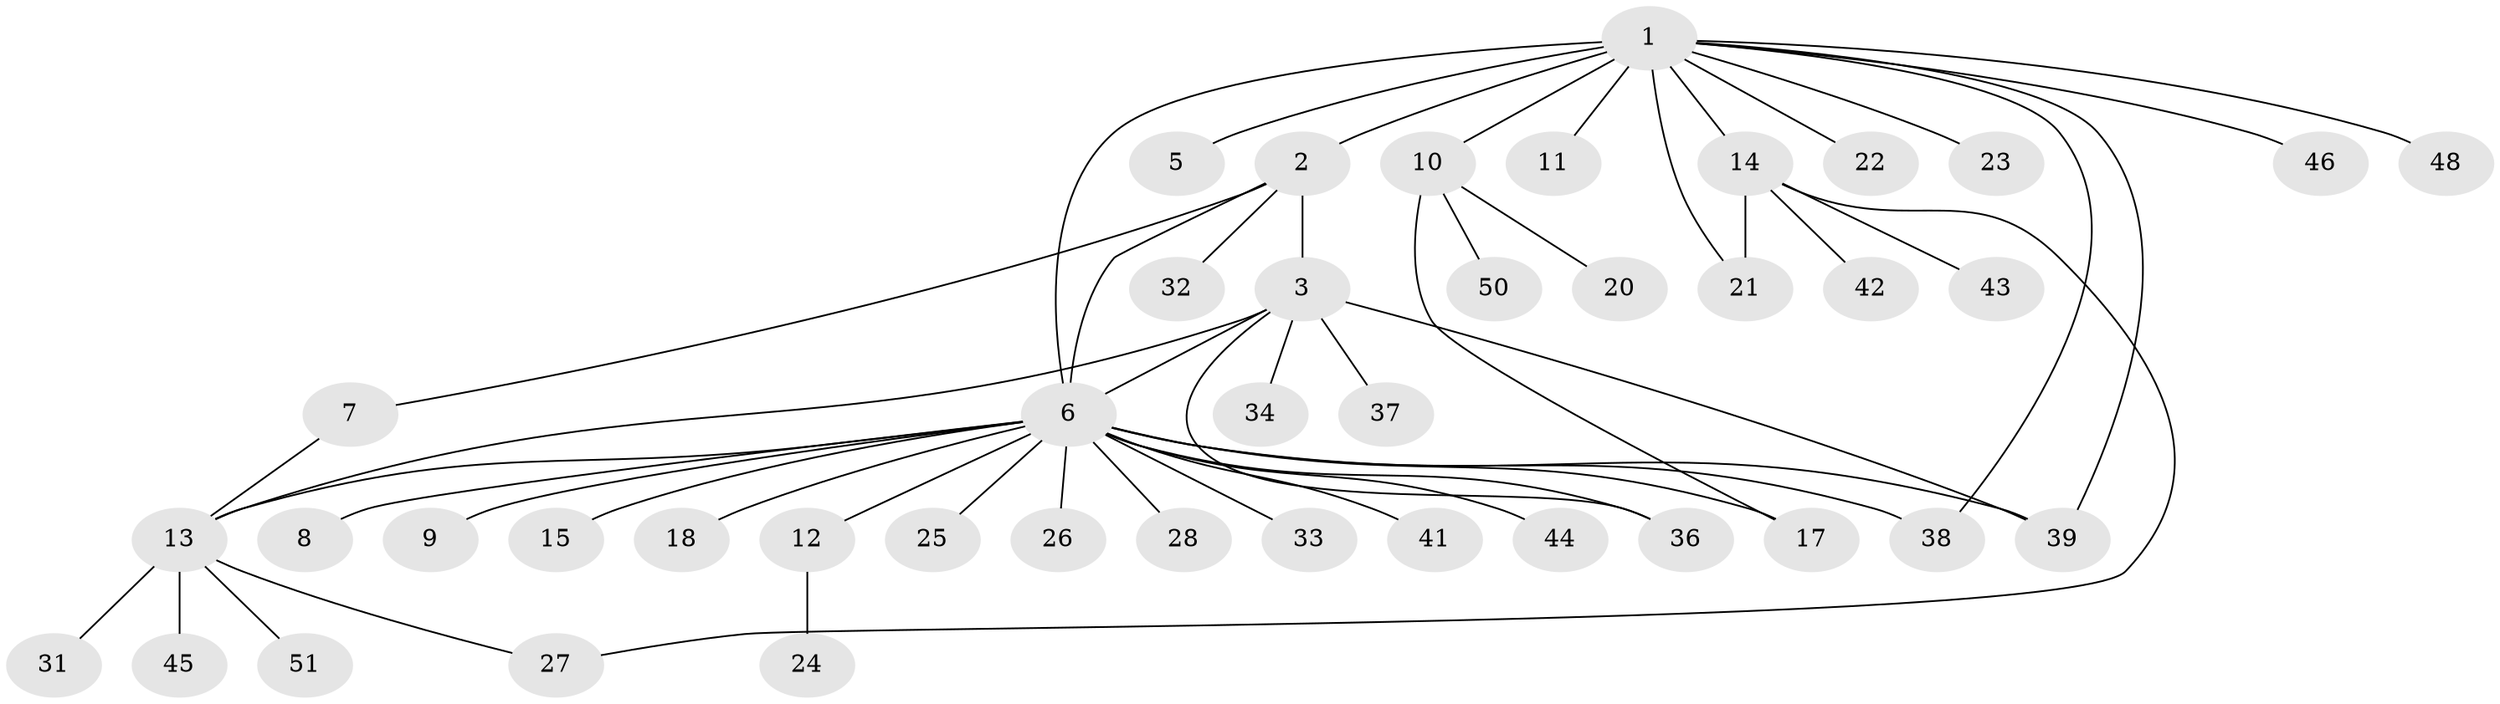 // original degree distribution, {15: 0.0196078431372549, 4: 0.0784313725490196, 6: 0.0392156862745098, 2: 0.19607843137254902, 22: 0.0196078431372549, 1: 0.5294117647058824, 5: 0.0196078431372549, 3: 0.09803921568627451}
// Generated by graph-tools (version 1.1) at 2025/11/02/27/25 16:11:12]
// undirected, 42 vertices, 52 edges
graph export_dot {
graph [start="1"]
  node [color=gray90,style=filled];
  1 [super="+35"];
  2 [super="+4"];
  3 [super="+19"];
  5;
  6 [super="+29"];
  7;
  8;
  9;
  10 [super="+40"];
  11;
  12 [super="+16"];
  13 [super="+30"];
  14 [super="+49"];
  15;
  17;
  18;
  20;
  21;
  22;
  23;
  24;
  25;
  26;
  27;
  28;
  31;
  32;
  33;
  34;
  36;
  37;
  38 [super="+47"];
  39;
  41;
  42;
  43;
  44;
  45;
  46;
  48;
  50;
  51;
  1 -- 2 [weight=2];
  1 -- 5 [weight=2];
  1 -- 6;
  1 -- 10;
  1 -- 11;
  1 -- 14;
  1 -- 21;
  1 -- 22;
  1 -- 23;
  1 -- 39;
  1 -- 46;
  1 -- 48;
  1 -- 38;
  2 -- 3;
  2 -- 7;
  2 -- 32;
  2 -- 6;
  3 -- 13;
  3 -- 34;
  3 -- 37;
  3 -- 39;
  3 -- 36;
  3 -- 6;
  6 -- 8;
  6 -- 9;
  6 -- 12 [weight=2];
  6 -- 15;
  6 -- 17;
  6 -- 18;
  6 -- 25;
  6 -- 26;
  6 -- 28;
  6 -- 33;
  6 -- 36;
  6 -- 38 [weight=2];
  6 -- 41;
  6 -- 44;
  6 -- 39;
  6 -- 13;
  7 -- 13;
  10 -- 17;
  10 -- 20;
  10 -- 50;
  12 -- 24;
  13 -- 27;
  13 -- 31;
  13 -- 45;
  13 -- 51;
  14 -- 42;
  14 -- 43;
  14 -- 27;
  14 -- 21;
}
